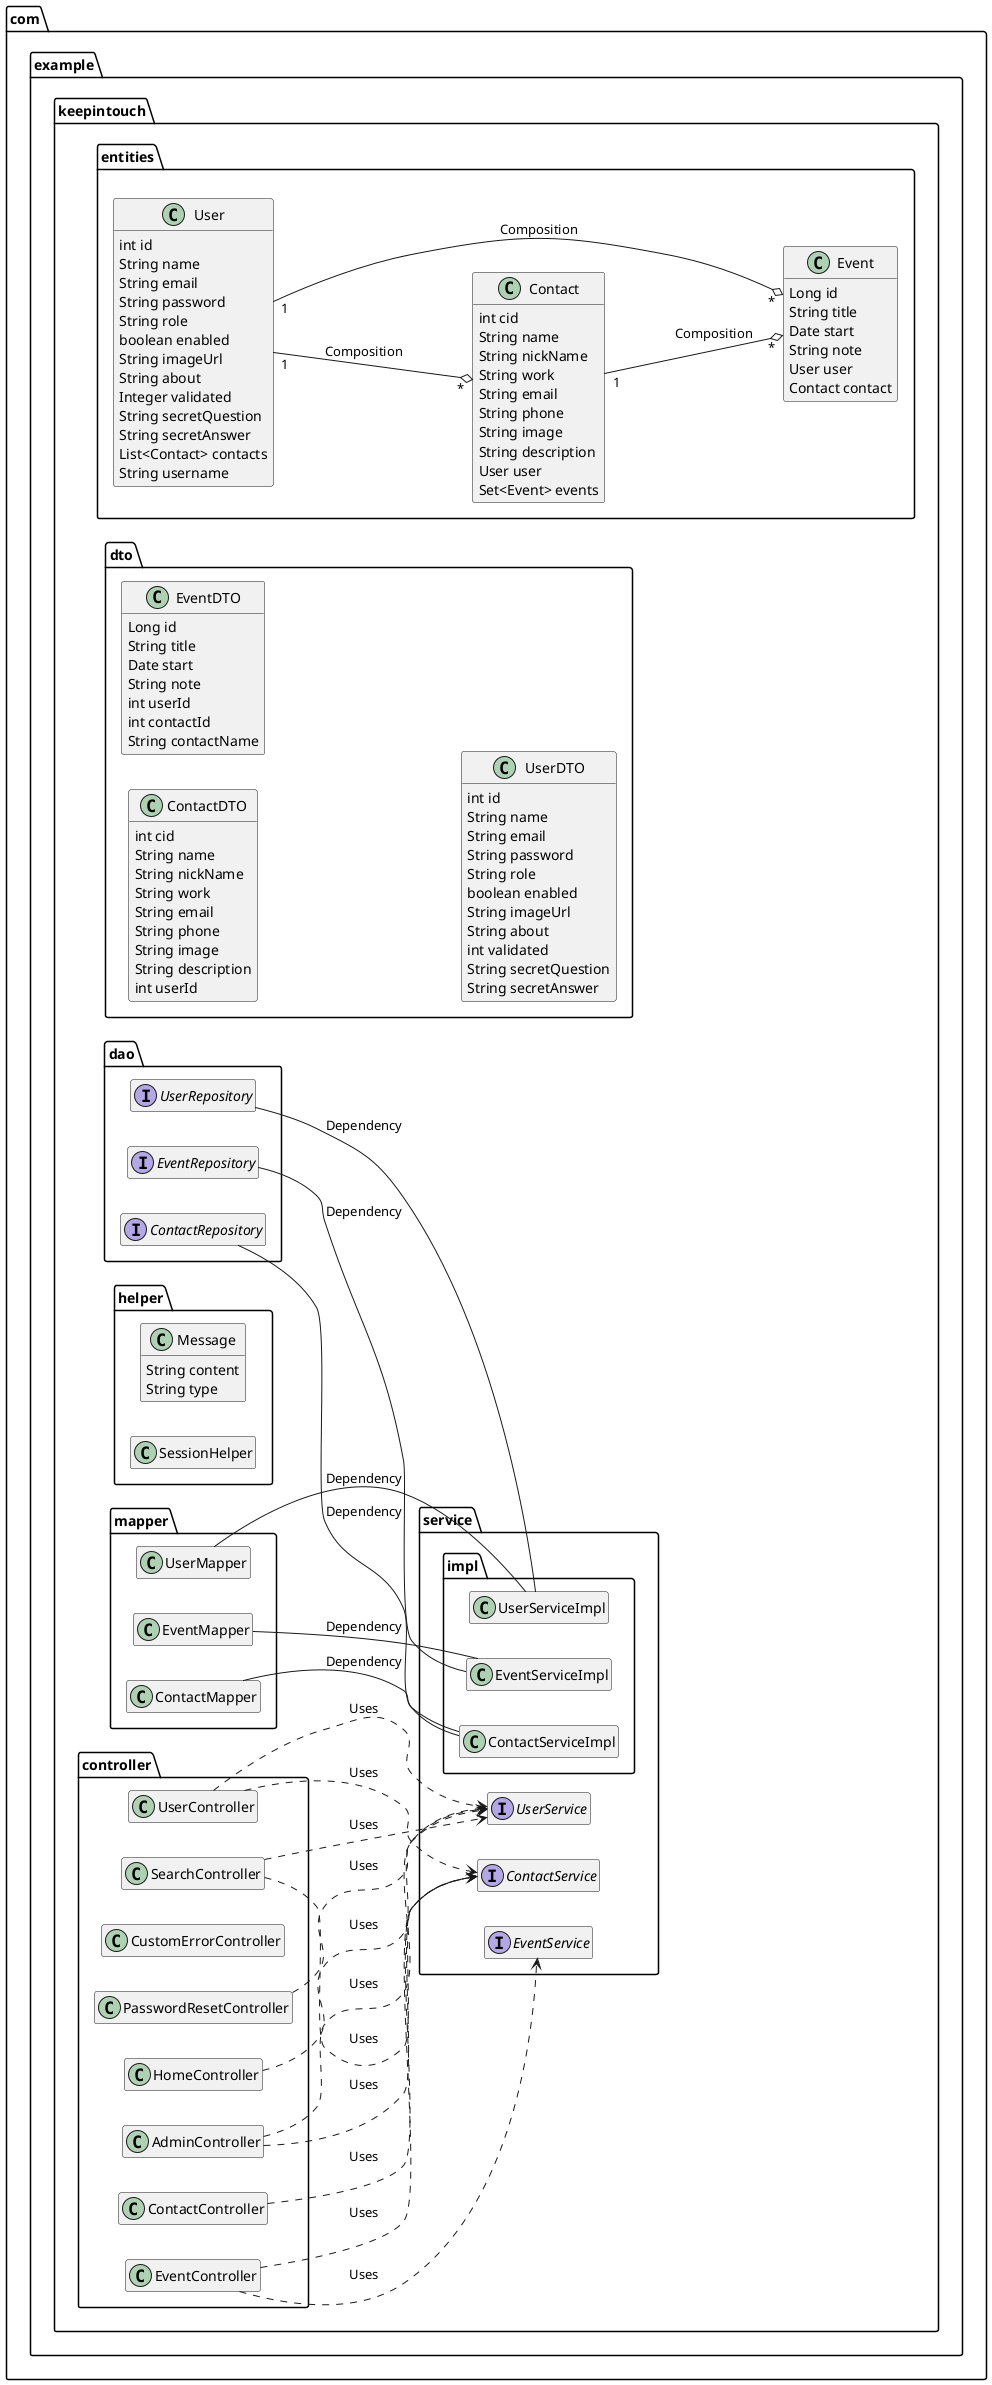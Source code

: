@startuml
skinparam classAttributeIconSize 0
hide empty members
left to right direction

package com.example.keepintouch.entities {
  class Contact {
    int cid
    String name
    String nickName
    String work
    String email
    String phone
    String image
    String description
    User user
    Set<Event> events
  }

  class Event {
    Long id
    String title
    Date start
    String note
    User user
    Contact contact
  }

  class User {
    int id
    String name
    String email
    String password
    String role
    boolean enabled
    String imageUrl
    String about
    Integer validated
    String secretQuestion
    String secretAnswer
    List<Contact> contacts
    String username
  }

  User "1" --o "*" Contact : Composition
  User "1" --o "*" Event : Composition
  Contact "1" --o "*" Event : Composition
}

package com.example.keepintouch.dto {
  class ContactDTO {
    int cid
    String name
    String nickName
    String work
    String email
    String phone
    String image
    String description
    int userId
  }

  class EventDTO {
    Long id
    String title
    Date start
    String note
    int userId
    int contactId
    String contactName
  }

  class UserDTO {
    int id
    String name
    String email
    String password
    String role
    boolean enabled
    String imageUrl
    String about
    int validated
    String secretQuestion
    String secretAnswer
  }
}

package com.example.keepintouch.dao {
  interface ContactRepository
  interface EventRepository
  interface UserRepository
}

package com.example.keepintouch.helper {
  class Message {
    String content
    String type
  }

  class SessionHelper
}

package com.example.keepintouch.mapper {
  class ContactMapper
  class EventMapper
  class UserMapper
}

package com.example.keepintouch.service {
  interface ContactService
  interface EventService
  interface UserService
}

package com.example.keepintouch.service.impl {
  class ContactServiceImpl
  class EventServiceImpl
  class UserServiceImpl
}

package com.example.keepintouch.controller {
  class AdminController
  class ContactController
  class CustomErrorController
  class EventController
  class HomeController
  class PasswordResetController
  class SearchController
  class UserController
}

' Dependencies
ContactRepository -- ContactServiceImpl : Dependency
EventRepository -- EventServiceImpl : Dependency
UserRepository -- UserServiceImpl : Dependency

ContactMapper -- ContactServiceImpl : Dependency
EventMapper -- EventServiceImpl : Dependency
UserMapper -- UserServiceImpl : Dependency

AdminController ..> UserService : Uses
AdminController ..> ContactService : Uses

ContactController ..> ContactService : Uses

EventController ..> EventService : Uses
EventController ..> ContactService : Uses

HomeController ..> UserService : Uses

PasswordResetController ..> UserService : Uses

SearchController ..> UserService : Uses
SearchController ..> ContactService : Uses

UserController ..> UserService : Uses
UserController ..> ContactService : Uses

@enduml




